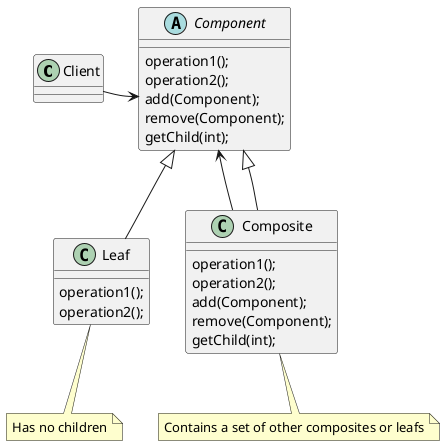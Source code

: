 @startuml Composite

together {
  class Client
  abstract class Component {
    operation1();
    operation2();
    add(Component);
    remove(Component);
    getChild(int);
  }
}

together {
  class Leaf extends Component {
    operation1();
    operation2();
  }
  class Composite extends Component {
    operation1();
    operation2();
    add(Component);
    remove(Component);
    getChild(int);
  }
}

Client --> Component
Client -[hidden]> Component
Leaf -[hidden]> Composite
Composite --> Component

note bottom of Leaf #fefece: Has no children
note bottom of Composite #fefece: Contains a set of other composites or leafs

@enduml